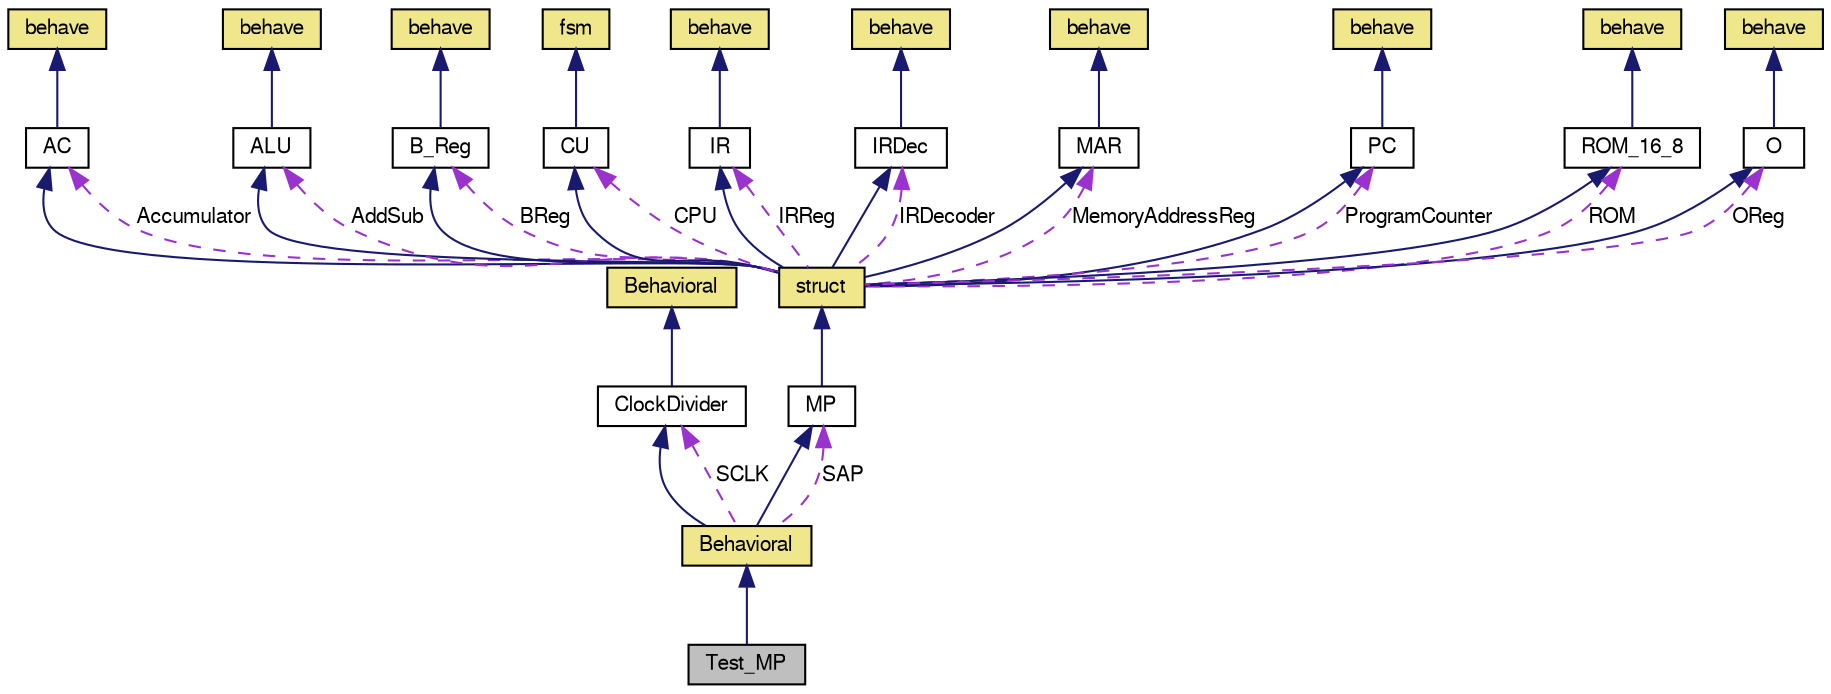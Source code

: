 digraph G
{
  edge [fontname="FreeSans",fontsize="10",labelfontname="FreeSans",labelfontsize="10"];
  node [fontname="FreeSans",fontsize="10",shape=record];
  Node1 [label="Test_MP",height=0.2,width=0.4,color="black", fillcolor="grey75", style="filled" fontcolor="black"];
  Node2 -> Node1 [dir=back,color="midnightblue",fontsize="10",style="solid",fontname="FreeSans"];
  Node2 [label="Behavioral",height=0.2,width=0.4,color="black", fillcolor="khaki", style="filled",URL="$classTest__MP_1_1Behavioral.html"];
  Node3 -> Node2 [dir=back,color="midnightblue",fontsize="10",style="solid",fontname="FreeSans"];
  Node3 [label="ClockDivider",height=0.2,width=0.4,color="black", fillcolor="white", style="filled",URL="$classClockDivider.html"];
  Node4 -> Node3 [dir=back,color="midnightblue",fontsize="10",style="solid",fontname="FreeSans"];
  Node4 [label="Behavioral",height=0.2,width=0.4,color="black", fillcolor="khaki", style="filled",URL="$classClockDivider_1_1Behavioral.html"];
  Node5 -> Node2 [dir=back,color="midnightblue",fontsize="10",style="solid",fontname="FreeSans"];
  Node5 [label="MP",height=0.2,width=0.4,color="black", fillcolor="white", style="filled",URL="$classMP.html"];
  Node6 -> Node5 [dir=back,color="midnightblue",fontsize="10",style="solid",fontname="FreeSans"];
  Node6 [label="struct",height=0.2,width=0.4,color="black", fillcolor="khaki", style="filled",URL="$classMP_1_1struct.html"];
  Node7 -> Node6 [dir=back,color="midnightblue",fontsize="10",style="solid",fontname="FreeSans"];
  Node7 [label="AC",height=0.2,width=0.4,color="black", fillcolor="white", style="filled",URL="$classAC.html"];
  Node8 -> Node7 [dir=back,color="midnightblue",fontsize="10",style="solid",fontname="FreeSans"];
  Node8 [label="behave",height=0.2,width=0.4,color="black", fillcolor="khaki", style="filled",URL="$classAC_1_1behave.html"];
  Node9 -> Node6 [dir=back,color="midnightblue",fontsize="10",style="solid",fontname="FreeSans"];
  Node9 [label="ALU",height=0.2,width=0.4,color="black", fillcolor="white", style="filled",URL="$classALU.html"];
  Node10 -> Node9 [dir=back,color="midnightblue",fontsize="10",style="solid",fontname="FreeSans"];
  Node10 [label="behave",height=0.2,width=0.4,color="black", fillcolor="khaki", style="filled",URL="$classALU_1_1behave.html"];
  Node11 -> Node6 [dir=back,color="midnightblue",fontsize="10",style="solid",fontname="FreeSans"];
  Node11 [label="B_Reg",height=0.2,width=0.4,color="black", fillcolor="white", style="filled",URL="$classB__Reg.html"];
  Node12 -> Node11 [dir=back,color="midnightblue",fontsize="10",style="solid",fontname="FreeSans"];
  Node12 [label="behave",height=0.2,width=0.4,color="black", fillcolor="khaki", style="filled",URL="$classB__Reg_1_1behave.html"];
  Node13 -> Node6 [dir=back,color="midnightblue",fontsize="10",style="solid",fontname="FreeSans"];
  Node13 [label="CU",height=0.2,width=0.4,color="black", fillcolor="white", style="filled",URL="$classCU.html"];
  Node14 -> Node13 [dir=back,color="midnightblue",fontsize="10",style="solid",fontname="FreeSans"];
  Node14 [label="fsm",height=0.2,width=0.4,color="black", fillcolor="khaki", style="filled",URL="$classCU_1_1fsm.html"];
  Node15 -> Node6 [dir=back,color="midnightblue",fontsize="10",style="solid",fontname="FreeSans"];
  Node15 [label="IR",height=0.2,width=0.4,color="black", fillcolor="white", style="filled",URL="$classIR.html"];
  Node16 -> Node15 [dir=back,color="midnightblue",fontsize="10",style="solid",fontname="FreeSans"];
  Node16 [label="behave",height=0.2,width=0.4,color="black", fillcolor="khaki", style="filled",URL="$classIR_1_1behave.html"];
  Node17 -> Node6 [dir=back,color="midnightblue",fontsize="10",style="solid",fontname="FreeSans"];
  Node17 [label="IRDec",height=0.2,width=0.4,color="black", fillcolor="white", style="filled",URL="$classIRDec.html"];
  Node18 -> Node17 [dir=back,color="midnightblue",fontsize="10",style="solid",fontname="FreeSans"];
  Node18 [label="behave",height=0.2,width=0.4,color="black", fillcolor="khaki", style="filled",URL="$classIRDec_1_1behave.html"];
  Node19 -> Node6 [dir=back,color="midnightblue",fontsize="10",style="solid",fontname="FreeSans"];
  Node19 [label="MAR",height=0.2,width=0.4,color="black", fillcolor="white", style="filled",URL="$classMAR.html"];
  Node20 -> Node19 [dir=back,color="midnightblue",fontsize="10",style="solid",fontname="FreeSans"];
  Node20 [label="behave",height=0.2,width=0.4,color="black", fillcolor="khaki", style="filled",URL="$classMAR_1_1behave.html"];
  Node21 -> Node6 [dir=back,color="midnightblue",fontsize="10",style="solid",fontname="FreeSans"];
  Node21 [label="PC",height=0.2,width=0.4,color="black", fillcolor="white", style="filled",URL="$classPC.html"];
  Node22 -> Node21 [dir=back,color="midnightblue",fontsize="10",style="solid",fontname="FreeSans"];
  Node22 [label="behave",height=0.2,width=0.4,color="black", fillcolor="khaki", style="filled",URL="$classPC_1_1behave.html"];
  Node23 -> Node6 [dir=back,color="midnightblue",fontsize="10",style="solid",fontname="FreeSans"];
  Node23 [label="ROM_16_8",height=0.2,width=0.4,color="black", fillcolor="white", style="filled",URL="$classROM__16__8.html"];
  Node24 -> Node23 [dir=back,color="midnightblue",fontsize="10",style="solid",fontname="FreeSans"];
  Node24 [label="behave",height=0.2,width=0.4,color="black", fillcolor="khaki", style="filled",URL="$classROM__16__8_1_1behave.html"];
  Node25 -> Node6 [dir=back,color="midnightblue",fontsize="10",style="solid",fontname="FreeSans"];
  Node25 [label="O",height=0.2,width=0.4,color="black", fillcolor="white", style="filled",URL="$classO.html"];
  Node26 -> Node25 [dir=back,color="midnightblue",fontsize="10",style="solid",fontname="FreeSans"];
  Node26 [label="behave",height=0.2,width=0.4,color="black", fillcolor="khaki", style="filled",URL="$classO_1_1behave.html"];
  Node23 -> Node6 [dir=back,color="darkorchid3",fontsize="10",style="dashed",label="ROM",fontname="FreeSans"];
  Node13 -> Node6 [dir=back,color="darkorchid3",fontsize="10",style="dashed",label="CPU",fontname="FreeSans"];
  Node7 -> Node6 [dir=back,color="darkorchid3",fontsize="10",style="dashed",label="Accumulator",fontname="FreeSans"];
  Node21 -> Node6 [dir=back,color="darkorchid3",fontsize="10",style="dashed",label="ProgramCounter",fontname="FreeSans"];
  Node11 -> Node6 [dir=back,color="darkorchid3",fontsize="10",style="dashed",label="BReg",fontname="FreeSans"];
  Node17 -> Node6 [dir=back,color="darkorchid3",fontsize="10",style="dashed",label="IRDecoder",fontname="FreeSans"];
  Node9 -> Node6 [dir=back,color="darkorchid3",fontsize="10",style="dashed",label="AddSub",fontname="FreeSans"];
  Node19 -> Node6 [dir=back,color="darkorchid3",fontsize="10",style="dashed",label="MemoryAddressReg",fontname="FreeSans"];
  Node15 -> Node6 [dir=back,color="darkorchid3",fontsize="10",style="dashed",label="IRReg",fontname="FreeSans"];
  Node25 -> Node6 [dir=back,color="darkorchid3",fontsize="10",style="dashed",label="OReg",fontname="FreeSans"];
  Node5 -> Node2 [dir=back,color="darkorchid3",fontsize="10",style="dashed",label="SAP",fontname="FreeSans"];
  Node3 -> Node2 [dir=back,color="darkorchid3",fontsize="10",style="dashed",label="SCLK",fontname="FreeSans"];
}

